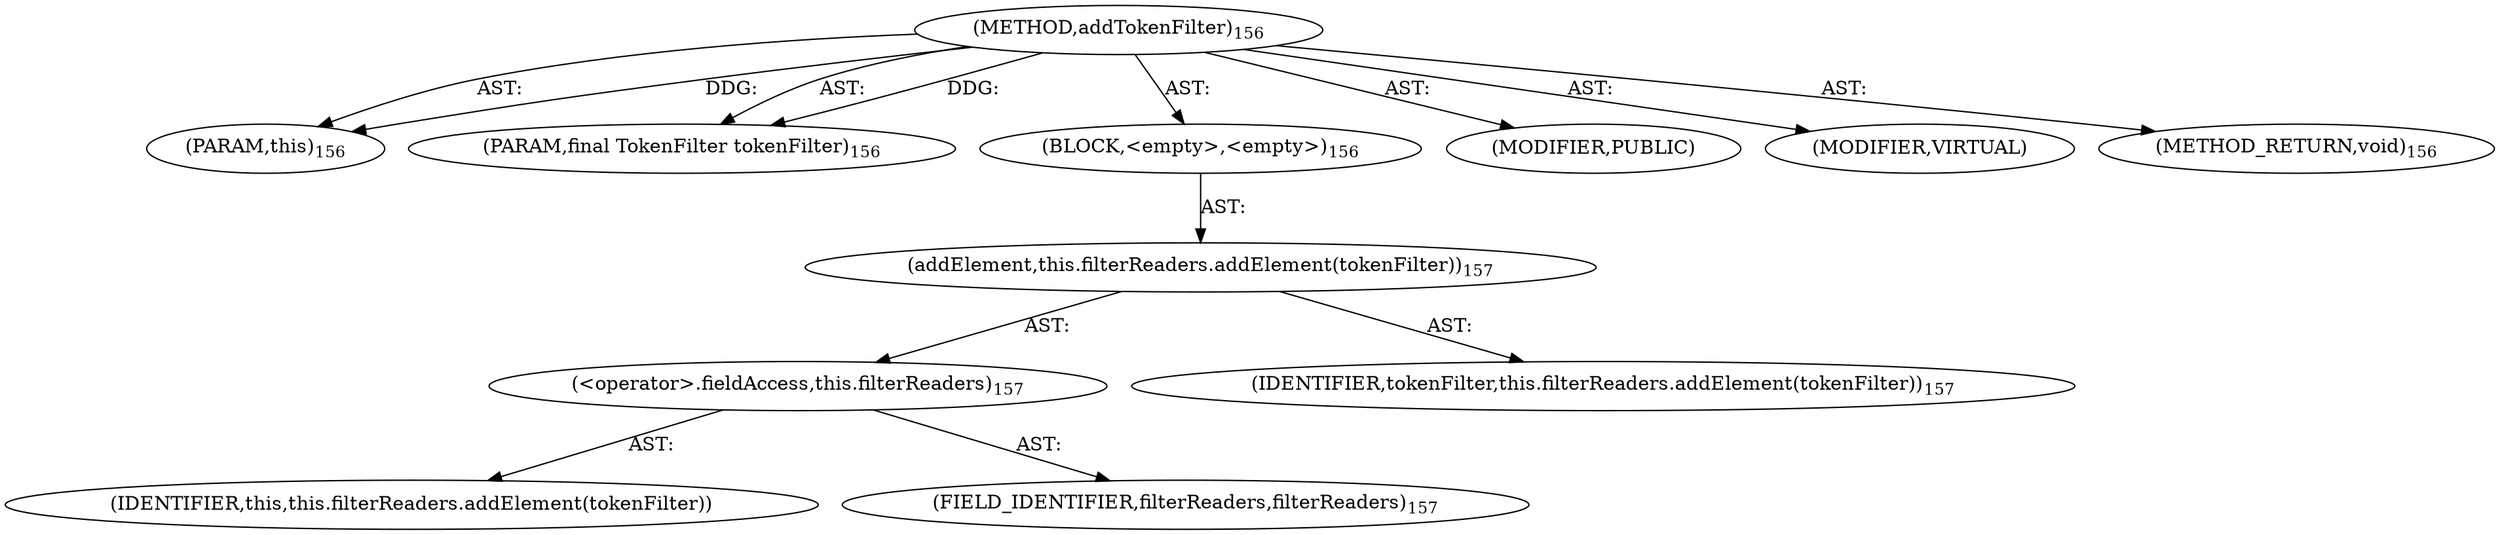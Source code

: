 digraph "addTokenFilter" {  
"111669149711" [label = <(METHOD,addTokenFilter)<SUB>156</SUB>> ]
"115964117022" [label = <(PARAM,this)<SUB>156</SUB>> ]
"115964117023" [label = <(PARAM,final TokenFilter tokenFilter)<SUB>156</SUB>> ]
"25769803791" [label = <(BLOCK,&lt;empty&gt;,&lt;empty&gt;)<SUB>156</SUB>> ]
"30064771101" [label = <(addElement,this.filterReaders.addElement(tokenFilter))<SUB>157</SUB>> ]
"30064771102" [label = <(&lt;operator&gt;.fieldAccess,this.filterReaders)<SUB>157</SUB>> ]
"68719476767" [label = <(IDENTIFIER,this,this.filterReaders.addElement(tokenFilter))> ]
"55834574863" [label = <(FIELD_IDENTIFIER,filterReaders,filterReaders)<SUB>157</SUB>> ]
"68719476768" [label = <(IDENTIFIER,tokenFilter,this.filterReaders.addElement(tokenFilter))<SUB>157</SUB>> ]
"133143986207" [label = <(MODIFIER,PUBLIC)> ]
"133143986208" [label = <(MODIFIER,VIRTUAL)> ]
"128849018895" [label = <(METHOD_RETURN,void)<SUB>156</SUB>> ]
  "111669149711" -> "115964117022"  [ label = "AST: "] 
  "111669149711" -> "115964117023"  [ label = "AST: "] 
  "111669149711" -> "25769803791"  [ label = "AST: "] 
  "111669149711" -> "133143986207"  [ label = "AST: "] 
  "111669149711" -> "133143986208"  [ label = "AST: "] 
  "111669149711" -> "128849018895"  [ label = "AST: "] 
  "25769803791" -> "30064771101"  [ label = "AST: "] 
  "30064771101" -> "30064771102"  [ label = "AST: "] 
  "30064771101" -> "68719476768"  [ label = "AST: "] 
  "30064771102" -> "68719476767"  [ label = "AST: "] 
  "30064771102" -> "55834574863"  [ label = "AST: "] 
  "111669149711" -> "115964117022"  [ label = "DDG: "] 
  "111669149711" -> "115964117023"  [ label = "DDG: "] 
}
